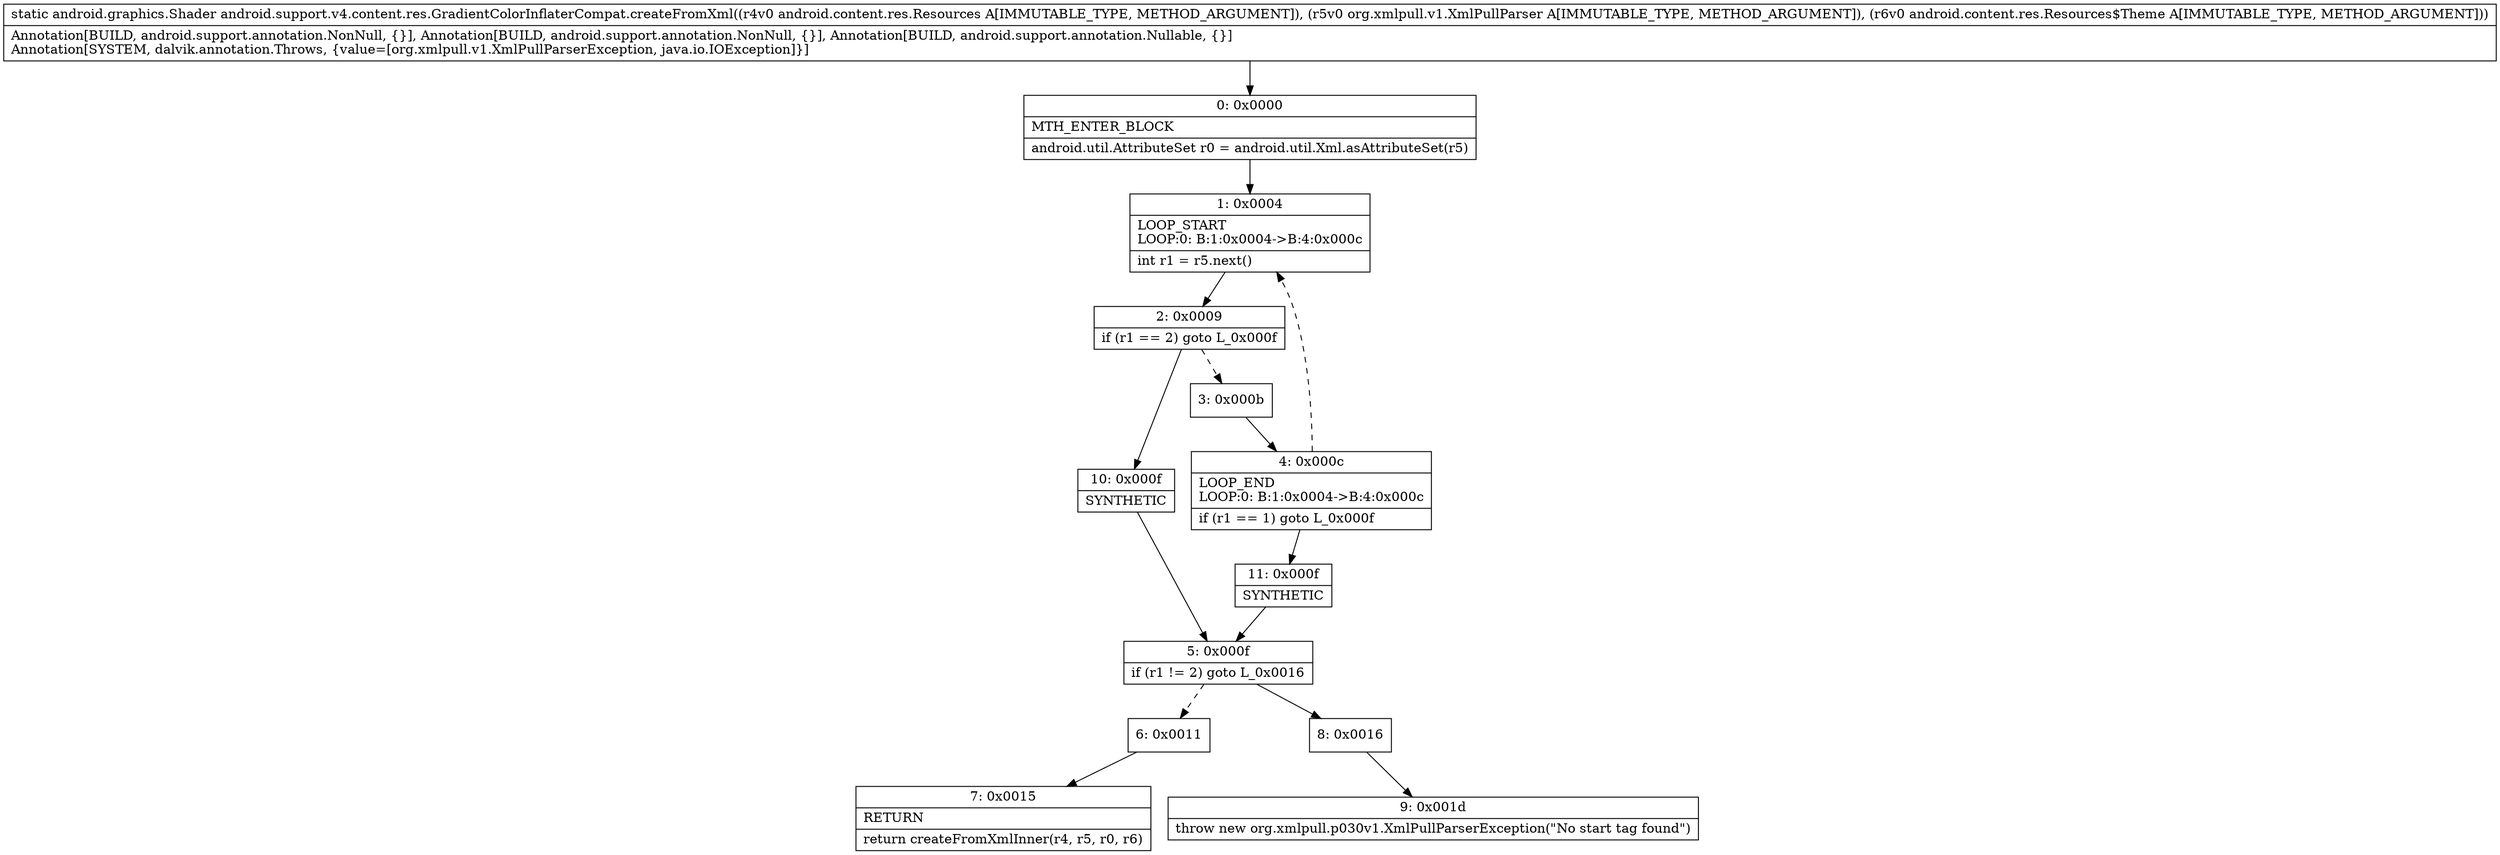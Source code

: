 digraph "CFG forandroid.support.v4.content.res.GradientColorInflaterCompat.createFromXml(Landroid\/content\/res\/Resources;Lorg\/xmlpull\/v1\/XmlPullParser;Landroid\/content\/res\/Resources$Theme;)Landroid\/graphics\/Shader;" {
Node_0 [shape=record,label="{0\:\ 0x0000|MTH_ENTER_BLOCK\l|android.util.AttributeSet r0 = android.util.Xml.asAttributeSet(r5)\l}"];
Node_1 [shape=record,label="{1\:\ 0x0004|LOOP_START\lLOOP:0: B:1:0x0004\-\>B:4:0x000c\l|int r1 = r5.next()\l}"];
Node_2 [shape=record,label="{2\:\ 0x0009|if (r1 == 2) goto L_0x000f\l}"];
Node_3 [shape=record,label="{3\:\ 0x000b}"];
Node_4 [shape=record,label="{4\:\ 0x000c|LOOP_END\lLOOP:0: B:1:0x0004\-\>B:4:0x000c\l|if (r1 == 1) goto L_0x000f\l}"];
Node_5 [shape=record,label="{5\:\ 0x000f|if (r1 != 2) goto L_0x0016\l}"];
Node_6 [shape=record,label="{6\:\ 0x0011}"];
Node_7 [shape=record,label="{7\:\ 0x0015|RETURN\l|return createFromXmlInner(r4, r5, r0, r6)\l}"];
Node_8 [shape=record,label="{8\:\ 0x0016}"];
Node_9 [shape=record,label="{9\:\ 0x001d|throw new org.xmlpull.p030v1.XmlPullParserException(\"No start tag found\")\l}"];
Node_10 [shape=record,label="{10\:\ 0x000f|SYNTHETIC\l}"];
Node_11 [shape=record,label="{11\:\ 0x000f|SYNTHETIC\l}"];
MethodNode[shape=record,label="{static android.graphics.Shader android.support.v4.content.res.GradientColorInflaterCompat.createFromXml((r4v0 android.content.res.Resources A[IMMUTABLE_TYPE, METHOD_ARGUMENT]), (r5v0 org.xmlpull.v1.XmlPullParser A[IMMUTABLE_TYPE, METHOD_ARGUMENT]), (r6v0 android.content.res.Resources$Theme A[IMMUTABLE_TYPE, METHOD_ARGUMENT]))  | Annotation[BUILD, android.support.annotation.NonNull, \{\}], Annotation[BUILD, android.support.annotation.NonNull, \{\}], Annotation[BUILD, android.support.annotation.Nullable, \{\}]\lAnnotation[SYSTEM, dalvik.annotation.Throws, \{value=[org.xmlpull.v1.XmlPullParserException, java.io.IOException]\}]\l}"];
MethodNode -> Node_0;
Node_0 -> Node_1;
Node_1 -> Node_2;
Node_2 -> Node_3[style=dashed];
Node_2 -> Node_10;
Node_3 -> Node_4;
Node_4 -> Node_1[style=dashed];
Node_4 -> Node_11;
Node_5 -> Node_6[style=dashed];
Node_5 -> Node_8;
Node_6 -> Node_7;
Node_8 -> Node_9;
Node_10 -> Node_5;
Node_11 -> Node_5;
}

